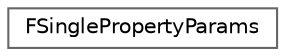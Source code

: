 digraph "Graphical Class Hierarchy"
{
 // INTERACTIVE_SVG=YES
 // LATEX_PDF_SIZE
  bgcolor="transparent";
  edge [fontname=Helvetica,fontsize=10,labelfontname=Helvetica,labelfontsize=10];
  node [fontname=Helvetica,fontsize=10,shape=box,height=0.2,width=0.4];
  rankdir="LR";
  Node0 [id="Node000000",label="FSinglePropertyParams",height=0.2,width=0.4,color="grey40", fillcolor="white", style="filled",URL="$d1/d3f/structFSinglePropertyParams.html",tooltip="Init params for a single property."];
}
